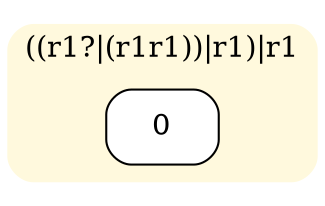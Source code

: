 digraph "MONinput/i" {
rankdir=LR
node [style=filled fillcolor=white]
subgraph cluster0 {
style="rounded,filled" color="#FFF9DD" node [style="rounded,filled" shape=box fillcolor="#FFFFFF"]
label="((r1?|(r1r1))|r1)|r1"
M0S0 [label=0];
}
}

